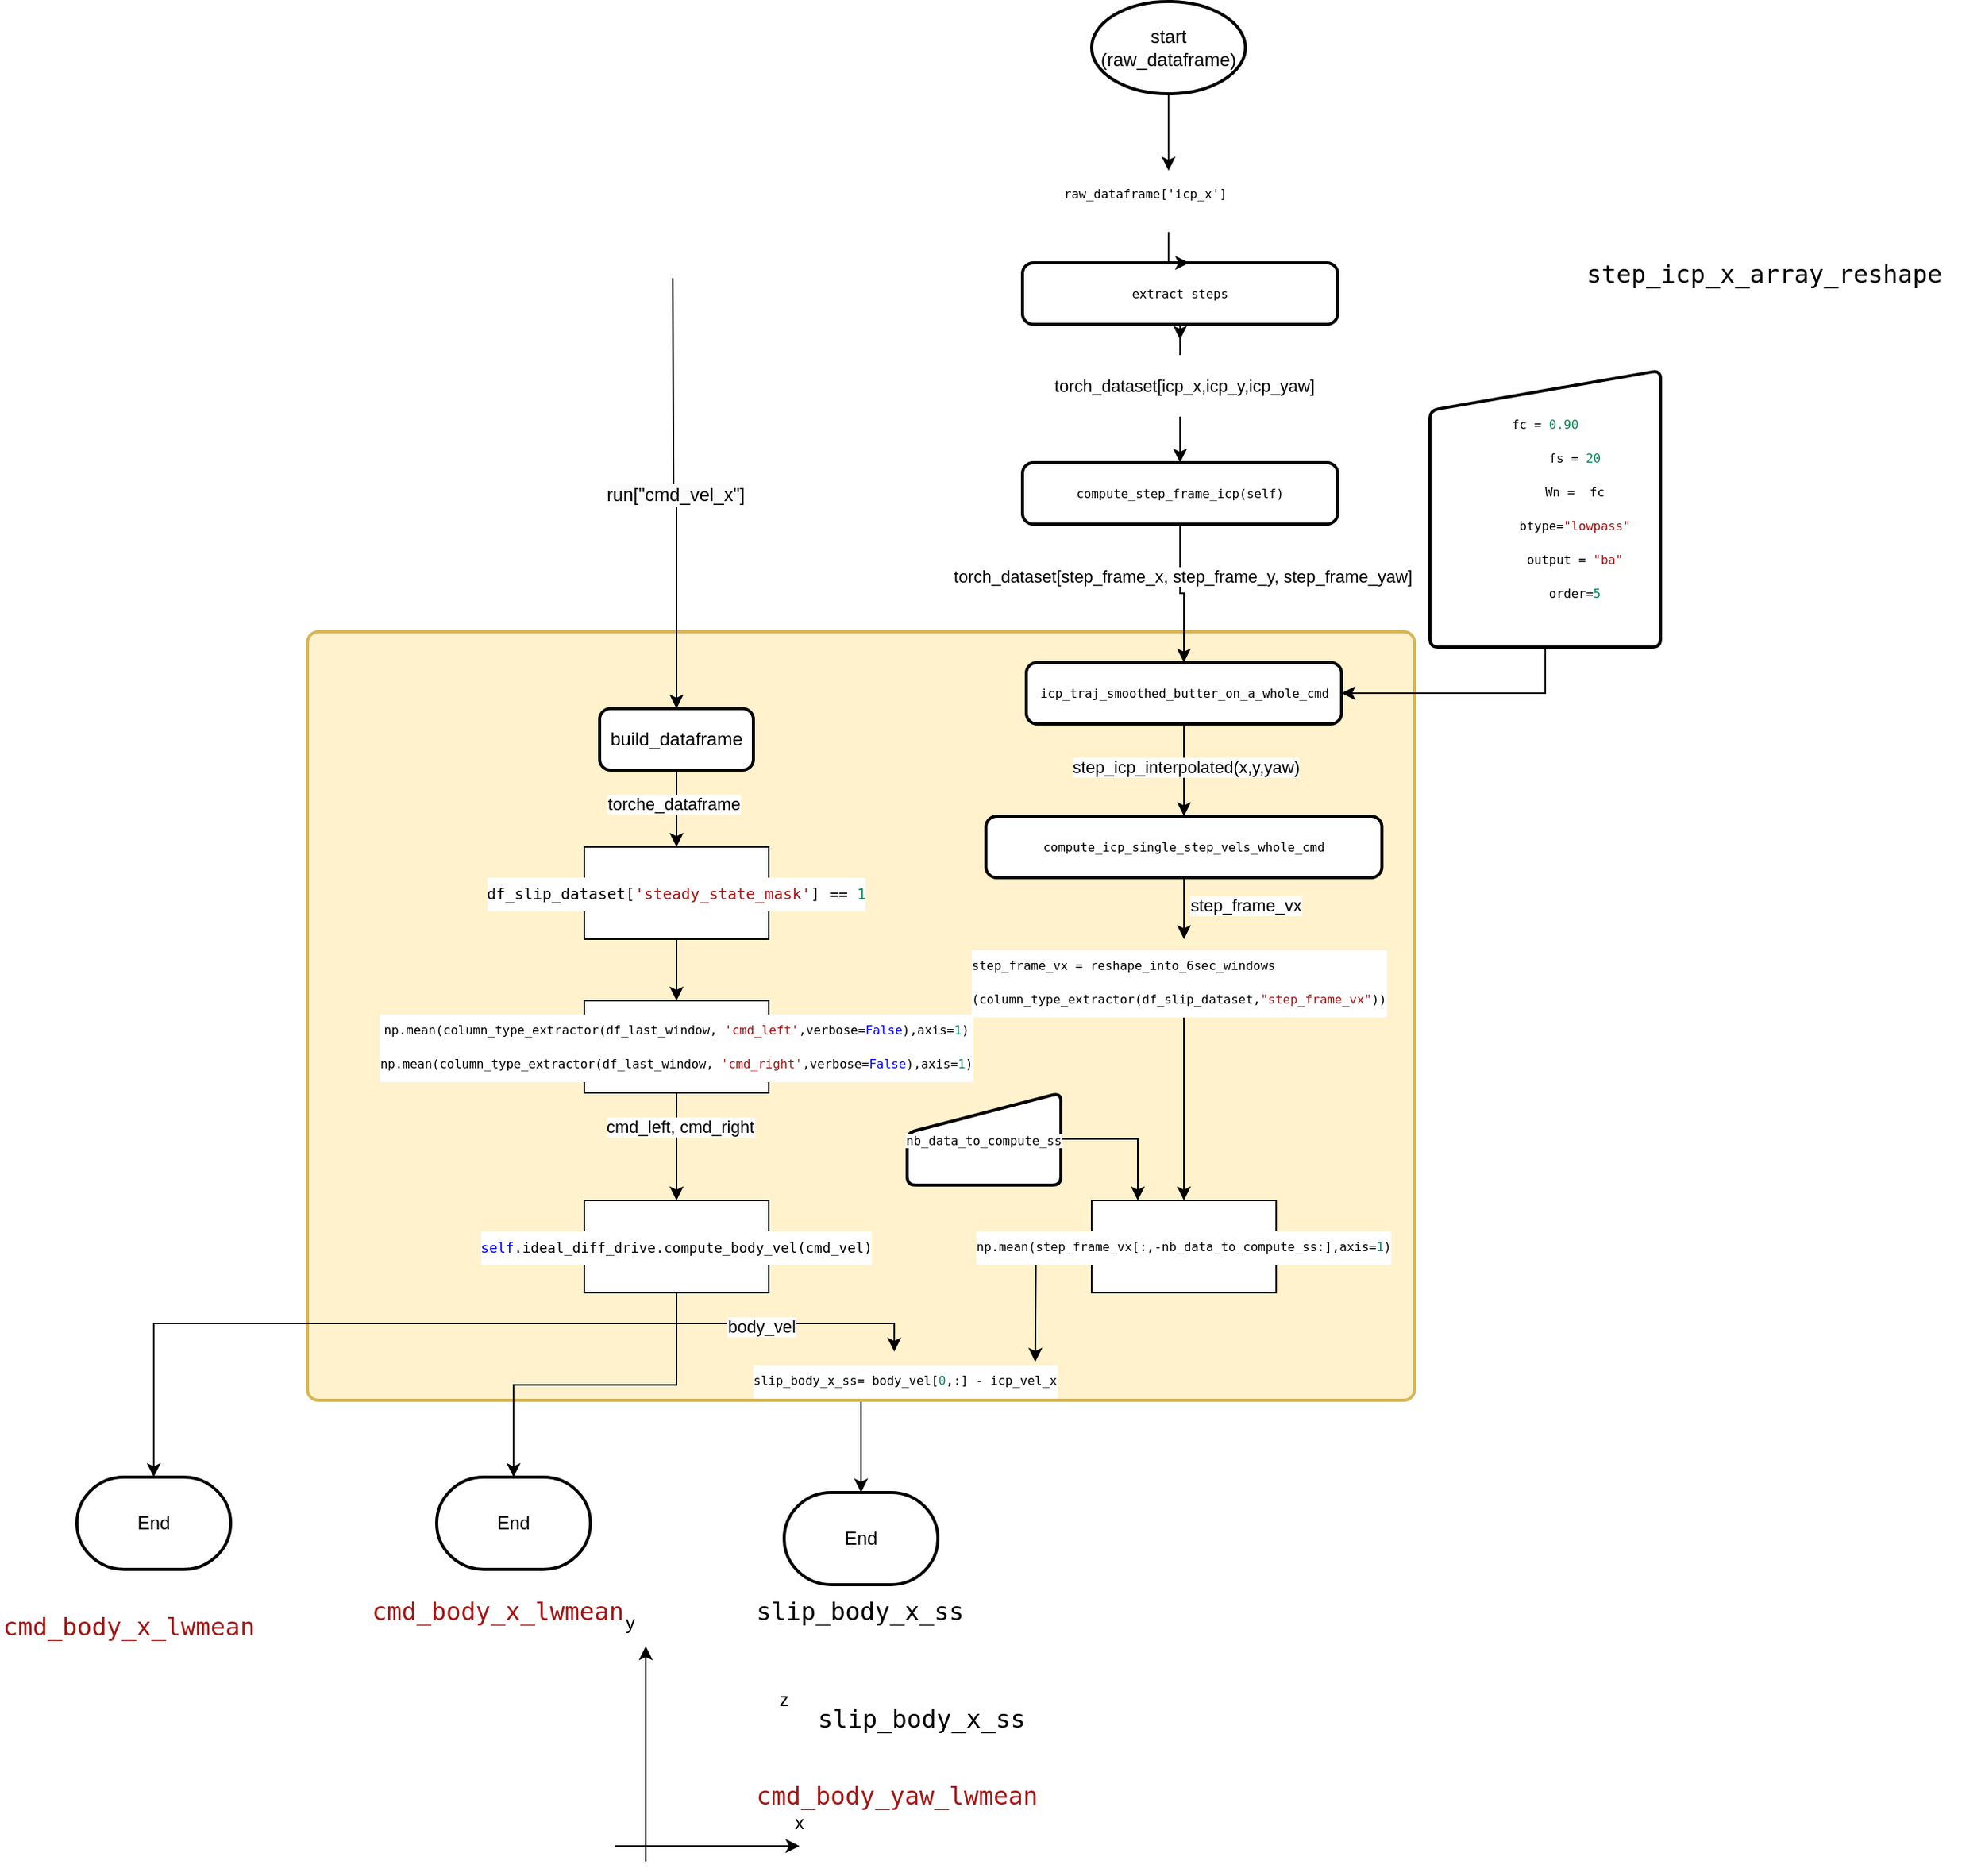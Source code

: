 <mxfile version="24.8.0">
  <diagram name="Page-1" id="_7Mi47ndJOTU_JMogV5w">
    <mxGraphModel dx="819" dy="1687" grid="1" gridSize="10" guides="1" tooltips="1" connect="1" arrows="1" fold="1" page="1" pageScale="1" pageWidth="827" pageHeight="1169" math="0" shadow="0">
      <root>
        <mxCell id="0" />
        <mxCell id="1" parent="0" />
        <mxCell id="ng3_SrWdMYkmazwFXMpG-20" style="edgeStyle=orthogonalEdgeStyle;rounded=0;orthogonalLoop=1;jettySize=auto;html=1;" edge="1" parent="1" source="k5P6EOGQu1ZiepA7MPoY-40" target="k5P6EOGQu1ZiepA7MPoY-16">
          <mxGeometry relative="1" as="geometry" />
        </mxCell>
        <mxCell id="k5P6EOGQu1ZiepA7MPoY-40" value="" style="rounded=1;whiteSpace=wrap;html=1;absoluteArcSize=1;arcSize=14;strokeWidth=2;fillColor=#fff2cc;strokeColor=#d6b656;" parent="1" vertex="1">
          <mxGeometry x="300" y="330" width="720" height="500" as="geometry" />
        </mxCell>
        <mxCell id="k5P6EOGQu1ZiepA7MPoY-4" value="&lt;div style=&quot;color: #000000;background-color: #ffffff;font-family: &#39;Droid Sans Mono&#39;, &#39;monospace&#39;, monospace;font-weight: normal;font-size: 16px;line-height: 22px;white-space: pre;&quot;&gt;&lt;div&gt;&lt;span style=&quot;color: #000000;&quot;&gt;slip_body_x_ss&lt;/span&gt;&lt;/div&gt;&lt;/div&gt;" style="text;whiteSpace=wrap;html=1;" parent="1" vertex="1">
          <mxGeometry x="630" y="1020" width="170" height="50" as="geometry" />
        </mxCell>
        <mxCell id="k5P6EOGQu1ZiepA7MPoY-5" value="" style="endArrow=classic;html=1;rounded=0;" parent="1" edge="1">
          <mxGeometry width="50" height="50" relative="1" as="geometry">
            <mxPoint x="520" y="1130" as="sourcePoint" />
            <mxPoint x="520" y="990" as="targetPoint" />
          </mxGeometry>
        </mxCell>
        <mxCell id="k5P6EOGQu1ZiepA7MPoY-6" value="" style="endArrow=classic;html=1;rounded=0;" parent="1" edge="1">
          <mxGeometry width="50" height="50" relative="1" as="geometry">
            <mxPoint x="500" y="1120" as="sourcePoint" />
            <mxPoint x="620" y="1120" as="targetPoint" />
          </mxGeometry>
        </mxCell>
        <mxCell id="k5P6EOGQu1ZiepA7MPoY-7" value="z" style="text;html=1;align=center;verticalAlign=middle;whiteSpace=wrap;rounded=0;" parent="1" vertex="1">
          <mxGeometry x="580" y="1010" width="60" height="30" as="geometry" />
        </mxCell>
        <mxCell id="k5P6EOGQu1ZiepA7MPoY-9" value="x" style="text;html=1;align=center;verticalAlign=middle;whiteSpace=wrap;rounded=0;" parent="1" vertex="1">
          <mxGeometry x="590" y="1090" width="60" height="30" as="geometry" />
        </mxCell>
        <mxCell id="k5P6EOGQu1ZiepA7MPoY-11" value="y" style="text;html=1;align=center;verticalAlign=middle;whiteSpace=wrap;rounded=0;" parent="1" vertex="1">
          <mxGeometry x="480" y="960" width="60" height="30" as="geometry" />
        </mxCell>
        <mxCell id="k5P6EOGQu1ZiepA7MPoY-12" value="&lt;div style=&quot;color: #000000;background-color: #ffffff;font-family: &#39;Droid Sans Mono&#39;, &#39;monospace&#39;, monospace;font-weight: normal;font-size: 16px;line-height: 22px;white-space: pre;&quot;&gt;&lt;div&gt;&lt;span style=&quot;color: #a31515;&quot;&gt;cmd_body_yaw_lwmean&lt;/span&gt;&lt;/div&gt;&lt;/div&gt;" style="text;whiteSpace=wrap;html=1;" parent="1" vertex="1">
          <mxGeometry x="590" y="1070" width="220" height="50" as="geometry" />
        </mxCell>
        <mxCell id="ng3_SrWdMYkmazwFXMpG-19" value="&lt;span style=&quot;color: rgb(0, 0, 0); font-family: Helvetica; font-size: 12px; font-style: normal; font-variant-ligatures: normal; font-variant-caps: normal; font-weight: 400; letter-spacing: normal; orphans: 2; text-align: center; text-indent: 0px; text-transform: none; widows: 2; word-spacing: 0px; -webkit-text-stroke-width: 0px; white-space: normal; background-color: rgb(251, 251, 251); text-decoration-thickness: initial; text-decoration-style: initial; text-decoration-color: initial; display: inline !important; float: none;&quot;&gt;run[&quot;cmd_vel_x&quot;]&lt;/span&gt;" style="edgeStyle=orthogonalEdgeStyle;rounded=0;orthogonalLoop=1;jettySize=auto;html=1;" edge="1" parent="1" target="ng3_SrWdMYkmazwFXMpG-15">
          <mxGeometry relative="1" as="geometry">
            <mxPoint x="537.571" y="100" as="sourcePoint" />
          </mxGeometry>
        </mxCell>
        <mxCell id="k5P6EOGQu1ZiepA7MPoY-16" value="End" style="strokeWidth=2;html=1;shape=mxgraph.flowchart.terminator;whiteSpace=wrap;" parent="1" vertex="1">
          <mxGeometry x="610" y="890" width="100" height="60" as="geometry" />
        </mxCell>
        <mxCell id="k5P6EOGQu1ZiepA7MPoY-27" style="edgeStyle=orthogonalEdgeStyle;rounded=0;orthogonalLoop=1;jettySize=auto;html=1;exitX=0.5;exitY=1;exitDx=0;exitDy=0;" parent="1" target="k5P6EOGQu1ZiepA7MPoY-23" edge="1" source="ng3_SrWdMYkmazwFXMpG-15">
          <mxGeometry relative="1" as="geometry">
            <mxPoint x="480" y="365" as="sourcePoint" />
          </mxGeometry>
        </mxCell>
        <mxCell id="k5P6EOGQu1ZiepA7MPoY-28" value="torche_dataframe" style="edgeLabel;html=1;align=center;verticalAlign=middle;resizable=0;points=[];" parent="k5P6EOGQu1ZiepA7MPoY-27" vertex="1" connectable="0">
          <mxGeometry x="-0.121" y="-2" relative="1" as="geometry">
            <mxPoint as="offset" />
          </mxGeometry>
        </mxCell>
        <mxCell id="k5P6EOGQu1ZiepA7MPoY-35" style="edgeStyle=orthogonalEdgeStyle;rounded=0;orthogonalLoop=1;jettySize=auto;html=1;exitX=0.5;exitY=1;exitDx=0;exitDy=0;" parent="1" source="k5P6EOGQu1ZiepA7MPoY-37" edge="1">
          <mxGeometry relative="1" as="geometry">
            <mxPoint x="870" y="700" as="targetPoint" />
            <mxPoint x="860" y="490" as="sourcePoint" />
          </mxGeometry>
        </mxCell>
        <mxCell id="ng3_SrWdMYkmazwFXMpG-13" style="edgeStyle=orthogonalEdgeStyle;rounded=0;orthogonalLoop=1;jettySize=auto;html=1;" edge="1" parent="1" source="k5P6EOGQu1ZiepA7MPoY-17" target="ng3_SrWdMYkmazwFXMpG-9">
          <mxGeometry relative="1" as="geometry" />
        </mxCell>
        <mxCell id="k5P6EOGQu1ZiepA7MPoY-17" value="start (raw_dataframe)" style="strokeWidth=2;html=1;shape=mxgraph.flowchart.start_1;whiteSpace=wrap;" parent="1" vertex="1">
          <mxGeometry x="810" y="-80" width="100" height="60" as="geometry" />
        </mxCell>
        <mxCell id="k5P6EOGQu1ZiepA7MPoY-18" value="&lt;div style=&quot;color: #000000;background-color: #ffffff;font-family: &#39;Droid Sans Mono&#39;, &#39;monospace&#39;, monospace;font-weight: normal;font-size: 16px;line-height: 22px;white-space: pre;&quot;&gt;&lt;div&gt;&lt;span style=&quot;color: #000000;&quot;&gt;slip_body_x_ss&lt;/span&gt;&lt;/div&gt;&lt;/div&gt;" style="text;whiteSpace=wrap;html=1;" parent="1" vertex="1">
          <mxGeometry x="590" y="950" width="170" height="50" as="geometry" />
        </mxCell>
        <mxCell id="k5P6EOGQu1ZiepA7MPoY-19" value="&lt;div style=&quot;color: rgb(0, 0, 0); background-color: rgb(255, 255, 255); font-family: &amp;quot;Droid Sans Mono&amp;quot;, &amp;quot;monospace&amp;quot;, monospace; font-weight: normal; font-size: 8px; line-height: 22px; white-space: pre;&quot;&gt;&lt;div style=&quot;&quot;&gt;&lt;span style=&quot;&quot;&gt;slip_body_x_ss&lt;/span&gt;&lt;span style=&quot;color: rgb(0, 0, 0);&quot;&gt;= body_vel[&lt;/span&gt;&lt;span style=&quot;color: rgb(9, 134, 88);&quot;&gt;0&lt;/span&gt;&lt;span style=&quot;color: rgb(0, 0, 0);&quot;&gt;,:] - icp_vel_x&lt;/span&gt;&lt;/div&gt;&lt;/div&gt;" style="text;whiteSpace=wrap;html=1;fontSize=11;" parent="1" vertex="1">
          <mxGeometry x="587.5" y="800" width="255" height="30" as="geometry" />
        </mxCell>
        <mxCell id="k5P6EOGQu1ZiepA7MPoY-21" style="edgeStyle=orthogonalEdgeStyle;rounded=0;orthogonalLoop=1;jettySize=auto;html=1;entryX=0.369;entryY=-0.056;entryDx=0;entryDy=0;entryPerimeter=0;" parent="1" source="k5P6EOGQu1ZiepA7MPoY-20" target="k5P6EOGQu1ZiepA7MPoY-19" edge="1">
          <mxGeometry relative="1" as="geometry" />
        </mxCell>
        <mxCell id="k5P6EOGQu1ZiepA7MPoY-26" value="body_vel" style="edgeLabel;html=1;align=center;verticalAlign=middle;resizable=0;points=[];" parent="k5P6EOGQu1ZiepA7MPoY-21" vertex="1" connectable="0">
          <mxGeometry x="-0.167" y="-2" relative="1" as="geometry">
            <mxPoint as="offset" />
          </mxGeometry>
        </mxCell>
        <mxCell id="k5P6EOGQu1ZiepA7MPoY-20" value="&lt;div style=&quot;background-color: rgb(255, 255, 255); font-family: &amp;quot;Droid Sans Mono&amp;quot;, &amp;quot;monospace&amp;quot;, monospace; font-size: 9px; line-height: 22px; white-space: pre;&quot;&gt;&lt;span style=&quot;color: rgb(0, 0, 255); font-size: 9px;&quot;&gt;self&lt;/span&gt;.ideal_diff_drive.compute_body_vel(cmd_vel)&lt;/div&gt;" style="rounded=0;whiteSpace=wrap;html=1;fontSize=9;" parent="1" vertex="1">
          <mxGeometry x="480" y="700" width="120" height="60" as="geometry" />
        </mxCell>
        <mxCell id="k5P6EOGQu1ZiepA7MPoY-24" style="edgeStyle=orthogonalEdgeStyle;rounded=0;orthogonalLoop=1;jettySize=auto;html=1;entryX=0.5;entryY=0;entryDx=0;entryDy=0;" parent="1" source="k5P6EOGQu1ZiepA7MPoY-22" target="k5P6EOGQu1ZiepA7MPoY-20" edge="1">
          <mxGeometry relative="1" as="geometry" />
        </mxCell>
        <mxCell id="k5P6EOGQu1ZiepA7MPoY-25" value="cmd_left, cmd_right" style="edgeLabel;html=1;align=center;verticalAlign=middle;resizable=0;points=[];" parent="k5P6EOGQu1ZiepA7MPoY-24" vertex="1" connectable="0">
          <mxGeometry x="-0.372" y="2" relative="1" as="geometry">
            <mxPoint as="offset" />
          </mxGeometry>
        </mxCell>
        <mxCell id="k5P6EOGQu1ZiepA7MPoY-22" value="&lt;div style=&quot;background-color: rgb(255, 255, 255); font-family: &amp;quot;Droid Sans Mono&amp;quot;, &amp;quot;monospace&amp;quot;, monospace; line-height: 22px; white-space: pre;&quot;&gt;&lt;font style=&quot;font-size: 8px;&quot;&gt;np.mean(column_type_extractor(df_last_window, &lt;span style=&quot;color: rgb(163, 21, 21);&quot;&gt;&#39;cmd_left&#39;&lt;/span&gt;,verbose=&lt;span style=&quot;color: rgb(0, 0, 255);&quot;&gt;False&lt;/span&gt;),axis=&lt;span style=&quot;color: rgb(9, 134, 88);&quot;&gt;1&lt;/span&gt;)&lt;/font&gt;&lt;/div&gt;&lt;div style=&quot;background-color: rgb(255, 255, 255); font-family: &amp;quot;Droid Sans Mono&amp;quot;, &amp;quot;monospace&amp;quot;, monospace; line-height: 22px; white-space: pre;&quot;&gt;&lt;div style=&quot;line-height: 22px;&quot;&gt;&lt;font style=&quot;font-size: 8px;&quot;&gt;np.mean(column_type_extractor(df_last_window, &lt;span style=&quot;color: rgb(163, 21, 21);&quot;&gt;&#39;cmd_right&#39;&lt;/span&gt;,verbose=&lt;span style=&quot;color: rgb(0, 0, 255);&quot;&gt;False&lt;/span&gt;),axis=&lt;span style=&quot;color: rgb(9, 134, 88);&quot;&gt;1&lt;/span&gt;)&lt;/font&gt;&lt;/div&gt;&lt;/div&gt;" style="rounded=0;whiteSpace=wrap;html=1;fontSize=8;" parent="1" vertex="1">
          <mxGeometry x="480" y="570" width="120" height="60" as="geometry" />
        </mxCell>
        <mxCell id="k5P6EOGQu1ZiepA7MPoY-33" style="edgeStyle=orthogonalEdgeStyle;rounded=0;orthogonalLoop=1;jettySize=auto;html=1;" parent="1" source="k5P6EOGQu1ZiepA7MPoY-23" target="k5P6EOGQu1ZiepA7MPoY-22" edge="1">
          <mxGeometry relative="1" as="geometry" />
        </mxCell>
        <mxCell id="k5P6EOGQu1ZiepA7MPoY-23" value="&lt;div style=&quot;background-color: rgb(255, 255, 255); font-family: &amp;quot;Droid Sans Mono&amp;quot;, &amp;quot;monospace&amp;quot;, monospace; font-size: 10px; line-height: 22px; white-space: pre;&quot;&gt;df_slip_dataset[&lt;span style=&quot;color: rgb(163, 21, 21); font-size: 10px;&quot;&gt;&#39;steady_state_mask&#39;&lt;/span&gt;] == &lt;span style=&quot;color: rgb(9, 134, 88); font-size: 10px;&quot;&gt;1&lt;/span&gt;&lt;/div&gt;" style="rounded=0;whiteSpace=wrap;html=1;fontSize=10;" parent="1" vertex="1">
          <mxGeometry x="480" y="470" width="120" height="60" as="geometry" />
        </mxCell>
        <mxCell id="k5P6EOGQu1ZiepA7MPoY-32" style="edgeStyle=orthogonalEdgeStyle;rounded=0;orthogonalLoop=1;jettySize=auto;html=1;" parent="1" source="k5P6EOGQu1ZiepA7MPoY-29" edge="1">
          <mxGeometry relative="1" as="geometry">
            <mxPoint x="773.333" y="805" as="targetPoint" />
          </mxGeometry>
        </mxCell>
        <mxCell id="k5P6EOGQu1ZiepA7MPoY-29" value="&lt;div style=&quot;background-color: rgb(255, 255, 255); font-family: &amp;quot;Droid Sans Mono&amp;quot;, &amp;quot;monospace&amp;quot;, monospace; font-size: 8px; line-height: 22px; white-space: pre;&quot;&gt;&lt;div style=&quot;font-size: 8px; line-height: 22px;&quot;&gt;np.mean(step_frame_vx[:,-nb_data_to_compute_ss:],axis=&lt;span style=&quot;color: rgb(9, 134, 88); font-size: 8px;&quot;&gt;1&lt;/span&gt;)&lt;/div&gt;&lt;/div&gt;" style="rounded=0;whiteSpace=wrap;html=1;fontSize=8;" parent="1" vertex="1">
          <mxGeometry x="810" y="700" width="120" height="60" as="geometry" />
        </mxCell>
        <mxCell id="k5P6EOGQu1ZiepA7MPoY-31" style="edgeStyle=orthogonalEdgeStyle;rounded=0;orthogonalLoop=1;jettySize=auto;html=1;entryX=0.25;entryY=0;entryDx=0;entryDy=0;" parent="1" source="k5P6EOGQu1ZiepA7MPoY-30" target="k5P6EOGQu1ZiepA7MPoY-29" edge="1">
          <mxGeometry relative="1" as="geometry" />
        </mxCell>
        <mxCell id="k5P6EOGQu1ZiepA7MPoY-30" value="&lt;span style=&quot;font-family: &amp;quot;Droid Sans Mono&amp;quot;, &amp;quot;monospace&amp;quot;, monospace; font-size: 8px; white-space: pre; background-color: rgb(255, 255, 255);&quot;&gt;nb_data_to_compute_ss&lt;/span&gt;" style="html=1;strokeWidth=2;shape=manualInput;whiteSpace=wrap;rounded=1;size=26;arcSize=11;" parent="1" vertex="1">
          <mxGeometry x="690" y="630" width="100" height="60" as="geometry" />
        </mxCell>
        <mxCell id="k5P6EOGQu1ZiepA7MPoY-37" value="&lt;div style=&quot;color: rgb(0, 0, 0); background-color: rgb(255, 255, 255); font-family: &amp;quot;Droid Sans Mono&amp;quot;, &amp;quot;monospace&amp;quot;, monospace; font-weight: normal; font-size: 8px; line-height: 22px; white-space: pre;&quot;&gt;&lt;div&gt;&lt;span style=&quot;color: #000000;&quot;&gt;step_frame_vx = reshape_into_6sec_windows&lt;br/&gt;(column_type_extractor(df_slip_dataset,&lt;/span&gt;&lt;span style=&quot;color: #a31515;&quot;&gt;&quot;step_frame_vx&quot;&lt;/span&gt;&lt;span style=&quot;color: #000000;&quot;&gt;))&lt;/span&gt;&lt;/div&gt;&lt;/div&gt;" style="text;whiteSpace=wrap;html=1;" parent="1" vertex="1">
          <mxGeometry x="730" y="530" width="280" height="50" as="geometry" />
        </mxCell>
        <mxCell id="k5P6EOGQu1ZiepA7MPoY-48" style="edgeStyle=orthogonalEdgeStyle;rounded=0;orthogonalLoop=1;jettySize=auto;html=1;" parent="1" source="k5P6EOGQu1ZiepA7MPoY-43" target="k5P6EOGQu1ZiepA7MPoY-47" edge="1">
          <mxGeometry relative="1" as="geometry" />
        </mxCell>
        <mxCell id="k5P6EOGQu1ZiepA7MPoY-49" value="step_icp_interpolated(x,y,yaw)" style="edgeLabel;html=1;align=center;verticalAlign=middle;resizable=0;points=[];" parent="k5P6EOGQu1ZiepA7MPoY-48" vertex="1" connectable="0">
          <mxGeometry x="-0.085" y="1" relative="1" as="geometry">
            <mxPoint as="offset" />
          </mxGeometry>
        </mxCell>
        <mxCell id="k5P6EOGQu1ZiepA7MPoY-43" value="&lt;span style=&quot;font-family: &amp;quot;Droid Sans Mono&amp;quot;, &amp;quot;monospace&amp;quot;, monospace; font-size: 8px; text-align: left; white-space: pre; background-color: rgb(255, 255, 255);&quot;&gt;icp_traj_smoothed_butter_on_a_whole_cmd&lt;/span&gt;" style="rounded=1;whiteSpace=wrap;html=1;absoluteArcSize=1;arcSize=14;strokeWidth=2;fontSize=8;" parent="1" vertex="1">
          <mxGeometry x="767.5" y="350" width="205" height="40" as="geometry" />
        </mxCell>
        <mxCell id="k5P6EOGQu1ZiepA7MPoY-46" style="edgeStyle=orthogonalEdgeStyle;rounded=0;orthogonalLoop=1;jettySize=auto;html=1;exitX=0.5;exitY=1;exitDx=0;exitDy=0;" parent="1" source="k5P6EOGQu1ZiepA7MPoY-45" target="k5P6EOGQu1ZiepA7MPoY-43" edge="1">
          <mxGeometry relative="1" as="geometry">
            <Array as="points">
              <mxPoint x="1105" y="370" />
            </Array>
          </mxGeometry>
        </mxCell>
        <mxCell id="k5P6EOGQu1ZiepA7MPoY-45" value="&lt;div style=&quot;background-color: rgb(255, 255, 255); font-family: &amp;quot;Droid Sans Mono&amp;quot;, &amp;quot;monospace&amp;quot;, monospace; line-height: 22px; white-space: pre; font-size: 8px;&quot;&gt;&lt;div&gt;fc = &lt;span style=&quot;color: #098658;&quot;&gt;0.90&lt;/span&gt;&lt;/div&gt;&lt;div&gt;        fs = &lt;span style=&quot;color: #098658;&quot;&gt;20&lt;/span&gt;&lt;/div&gt;&lt;div&gt;        Wn =  fc&lt;/div&gt;&lt;div&gt;        btype=&lt;span style=&quot;color: #a31515;&quot;&gt;&quot;lowpass&quot;&lt;/span&gt;&lt;/div&gt;&lt;div&gt;        output = &lt;span style=&quot;color: #a31515;&quot;&gt;&quot;ba&quot;&lt;/span&gt;&lt;/div&gt;&lt;div&gt;        order=&lt;span style=&quot;color: #098658;&quot;&gt;5&lt;/span&gt;&lt;/div&gt;&lt;/div&gt;" style="html=1;strokeWidth=2;shape=manualInput;whiteSpace=wrap;rounded=1;size=26;arcSize=11;" parent="1" vertex="1">
          <mxGeometry x="1030" y="160" width="150" height="180" as="geometry" />
        </mxCell>
        <mxCell id="k5P6EOGQu1ZiepA7MPoY-50" style="edgeStyle=orthogonalEdgeStyle;rounded=0;orthogonalLoop=1;jettySize=auto;html=1;" parent="1" source="k5P6EOGQu1ZiepA7MPoY-47" target="k5P6EOGQu1ZiepA7MPoY-37" edge="1">
          <mxGeometry relative="1" as="geometry">
            <mxPoint x="870.0" y="380" as="targetPoint" />
            <Array as="points">
              <mxPoint x="870" y="510" />
              <mxPoint x="870" y="510" />
            </Array>
          </mxGeometry>
        </mxCell>
        <mxCell id="ng3_SrWdMYkmazwFXMpG-14" value="step_frame_vx" style="edgeLabel;html=1;align=center;verticalAlign=middle;resizable=0;points=[];" vertex="1" connectable="0" parent="k5P6EOGQu1ZiepA7MPoY-50">
          <mxGeometry x="-0.097" y="5" relative="1" as="geometry">
            <mxPoint x="35" as="offset" />
          </mxGeometry>
        </mxCell>
        <mxCell id="k5P6EOGQu1ZiepA7MPoY-47" value="&lt;div style=&quot;background-color: rgb(255, 255, 255); font-family: &amp;quot;Droid Sans Mono&amp;quot;, &amp;quot;monospace&amp;quot;, monospace; font-size: 8px; line-height: 22px; white-space: pre;&quot;&gt;compute_icp_single_step_vels_whole_cmd&lt;/div&gt;" style="rounded=1;whiteSpace=wrap;html=1;absoluteArcSize=1;arcSize=14;strokeWidth=2;fontSize=8;" parent="1" vertex="1">
          <mxGeometry x="741.25" y="450" width="257.5" height="40" as="geometry" />
        </mxCell>
        <mxCell id="ng3_SrWdMYkmazwFXMpG-1" value="&lt;div style=&quot;color: #000000;background-color: #ffffff;font-family: &#39;Droid Sans Mono&#39;, &#39;monospace&#39;, monospace;font-weight: normal;font-size: 16px;line-height: 22px;white-space: pre;&quot;&gt;&lt;div&gt;&lt;span style=&quot;color: #000000;&quot;&gt;step_icp_x_array_reshape&lt;/span&gt;&lt;/div&gt;&lt;/div&gt;" style="text;whiteSpace=wrap;html=1;" vertex="1" parent="1">
          <mxGeometry x="1130" y="80" width="260" height="50" as="geometry" />
        </mxCell>
        <mxCell id="ng3_SrWdMYkmazwFXMpG-3" style="edgeStyle=orthogonalEdgeStyle;rounded=0;orthogonalLoop=1;jettySize=auto;html=1;" edge="1" parent="1" source="ng3_SrWdMYkmazwFXMpG-2" target="k5P6EOGQu1ZiepA7MPoY-43">
          <mxGeometry relative="1" as="geometry" />
        </mxCell>
        <mxCell id="ng3_SrWdMYkmazwFXMpG-4" value="torch_dataset[step_frame_x, step_frame_y, step_frame_yaw]" style="edgeLabel;html=1;align=center;verticalAlign=middle;resizable=0;points=[];" vertex="1" connectable="0" parent="ng3_SrWdMYkmazwFXMpG-3">
          <mxGeometry x="-0.264" y="1" relative="1" as="geometry">
            <mxPoint as="offset" />
          </mxGeometry>
        </mxCell>
        <mxCell id="ng3_SrWdMYkmazwFXMpG-2" value="&lt;span style=&quot;font-family: &amp;quot;Droid Sans Mono&amp;quot;, &amp;quot;monospace&amp;quot;, monospace; font-size: 8px; text-align: left; white-space: pre; background-color: rgb(255, 255, 255);&quot;&gt;compute_step_frame_icp(self)&lt;/span&gt;" style="rounded=1;whiteSpace=wrap;html=1;absoluteArcSize=1;arcSize=14;strokeWidth=2;fontSize=8;" vertex="1" parent="1">
          <mxGeometry x="765" y="220" width="205" height="40" as="geometry" />
        </mxCell>
        <mxCell id="ng3_SrWdMYkmazwFXMpG-7" style="edgeStyle=orthogonalEdgeStyle;rounded=0;orthogonalLoop=1;jettySize=auto;html=1;entryX=0.5;entryY=0;entryDx=0;entryDy=0;" edge="1" parent="1" source="ng3_SrWdMYkmazwFXMpG-5" target="ng3_SrWdMYkmazwFXMpG-2">
          <mxGeometry relative="1" as="geometry" />
        </mxCell>
        <mxCell id="ng3_SrWdMYkmazwFXMpG-5" value="&lt;div style=&quot;color: #000000;background-color: #ffffff;font-family: &#39;Droid Sans Mono&#39;, &#39;monospace&#39;, monospace;font-weight: normal;font-size: 16px;line-height: 22px;white-space: pre;&quot;&gt;&lt;br&gt;&lt;/div&gt;" style="text;whiteSpace=wrap;html=1;" vertex="1" parent="1">
          <mxGeometry x="717.5" y="140" width="300" height="50" as="geometry" />
        </mxCell>
        <mxCell id="ng3_SrWdMYkmazwFXMpG-6" value="torch_dataset[icp_x,icp_y,icp_yaw]" style="edgeLabel;html=1;align=center;verticalAlign=middle;resizable=0;points=[];" vertex="1" connectable="0" parent="1">
          <mxGeometry x="870.003" y="170.003" as="geometry" />
        </mxCell>
        <mxCell id="ng3_SrWdMYkmazwFXMpG-12" style="edgeStyle=orthogonalEdgeStyle;rounded=0;orthogonalLoop=1;jettySize=auto;html=1;" edge="1" parent="1" source="ng3_SrWdMYkmazwFXMpG-8" target="ng3_SrWdMYkmazwFXMpG-5">
          <mxGeometry relative="1" as="geometry" />
        </mxCell>
        <mxCell id="ng3_SrWdMYkmazwFXMpG-8" value="&lt;div style=&quot;text-align: left;&quot;&gt;&lt;font face=&quot;Droid Sans Mono, monospace, monospace&quot;&gt;&lt;span style=&quot;white-space: pre; background-color: rgb(255, 255, 255);&quot;&gt;extract steps&lt;/span&gt;&lt;/font&gt;&lt;/div&gt;" style="rounded=1;whiteSpace=wrap;html=1;absoluteArcSize=1;arcSize=14;strokeWidth=2;fontSize=8;" vertex="1" parent="1">
          <mxGeometry x="765" y="90" width="205" height="40" as="geometry" />
        </mxCell>
        <mxCell id="ng3_SrWdMYkmazwFXMpG-9" value="&lt;span style=&quot;color: rgb(0, 0, 0); font-family: &amp;quot;Droid Sans Mono&amp;quot;, monospace, monospace; font-size: 8px; font-style: normal; font-variant-ligatures: normal; font-variant-caps: normal; font-weight: 400; letter-spacing: normal; orphans: 2; text-align: left; text-indent: 0px; text-transform: none; widows: 2; word-spacing: 0px; -webkit-text-stroke-width: 0px; white-space: pre; background-color: rgb(255, 255, 255); text-decoration-thickness: initial; text-decoration-style: initial; text-decoration-color: initial; display: inline !important; float: none;&quot;&gt;raw_dataframe[&#39;icp_x&#39;]&lt;/span&gt;" style="text;whiteSpace=wrap;html=1;" vertex="1" parent="1">
          <mxGeometry x="790" y="30" width="140" height="40" as="geometry" />
        </mxCell>
        <mxCell id="ng3_SrWdMYkmazwFXMpG-10" style="edgeStyle=orthogonalEdgeStyle;rounded=0;orthogonalLoop=1;jettySize=auto;html=1;entryX=0.529;entryY=-0.005;entryDx=0;entryDy=0;entryPerimeter=0;" edge="1" parent="1" source="ng3_SrWdMYkmazwFXMpG-9" target="ng3_SrWdMYkmazwFXMpG-8">
          <mxGeometry relative="1" as="geometry" />
        </mxCell>
        <mxCell id="ng3_SrWdMYkmazwFXMpG-15" value="build_dataframe" style="rounded=1;whiteSpace=wrap;html=1;absoluteArcSize=1;arcSize=14;strokeWidth=2;" vertex="1" parent="1">
          <mxGeometry x="490" y="380" width="100" height="40" as="geometry" />
        </mxCell>
        <mxCell id="ng3_SrWdMYkmazwFXMpG-22" style="edgeStyle=orthogonalEdgeStyle;rounded=0;orthogonalLoop=1;jettySize=auto;html=1;entryX=0.5;entryY=0;entryDx=0;entryDy=0;entryPerimeter=0;" edge="1" parent="1" source="k5P6EOGQu1ZiepA7MPoY-20" target="k5P6EOGQu1ZiepA7MPoY-1">
          <mxGeometry relative="1" as="geometry">
            <Array as="points">
              <mxPoint x="540" y="780" />
              <mxPoint x="200" y="780" />
            </Array>
          </mxGeometry>
        </mxCell>
        <mxCell id="ng3_SrWdMYkmazwFXMpG-25" style="edgeStyle=orthogonalEdgeStyle;rounded=0;orthogonalLoop=1;jettySize=auto;html=1;entryX=0.5;entryY=0;entryDx=0;entryDy=0;entryPerimeter=0;" edge="1" parent="1" source="k5P6EOGQu1ZiepA7MPoY-20" target="ng3_SrWdMYkmazwFXMpG-23">
          <mxGeometry relative="1" as="geometry" />
        </mxCell>
        <mxCell id="ng3_SrWdMYkmazwFXMpG-26" value="" style="group" vertex="1" connectable="0" parent="1">
          <mxGeometry x="100" y="880" width="440" height="130" as="geometry" />
        </mxCell>
        <mxCell id="k5P6EOGQu1ZiepA7MPoY-13" value="&lt;div style=&quot;color: #000000;background-color: #ffffff;font-family: &#39;Droid Sans Mono&#39;, &#39;monospace&#39;, monospace;font-weight: normal;font-size: 16px;line-height: 22px;white-space: pre;&quot;&gt;&lt;div&gt;&lt;span style=&quot;color: #a31515;&quot;&gt;cmd_body_x_lwmean&lt;/span&gt;&lt;/div&gt;&lt;/div&gt;" style="text;whiteSpace=wrap;html=1;" parent="ng3_SrWdMYkmazwFXMpG-26" vertex="1">
          <mxGeometry x="240" y="70" width="200" height="50" as="geometry" />
        </mxCell>
        <mxCell id="ng3_SrWdMYkmazwFXMpG-23" value="End" style="strokeWidth=2;html=1;shape=mxgraph.flowchart.terminator;whiteSpace=wrap;" vertex="1" parent="ng3_SrWdMYkmazwFXMpG-26">
          <mxGeometry x="284" width="100" height="60" as="geometry" />
        </mxCell>
        <mxCell id="ng3_SrWdMYkmazwFXMpG-24" value="" style="group" vertex="1" connectable="0" parent="ng3_SrWdMYkmazwFXMpG-26">
          <mxGeometry width="200" height="130" as="geometry" />
        </mxCell>
        <mxCell id="k5P6EOGQu1ZiepA7MPoY-1" value="End" style="strokeWidth=2;html=1;shape=mxgraph.flowchart.terminator;whiteSpace=wrap;" parent="ng3_SrWdMYkmazwFXMpG-24" vertex="1">
          <mxGeometry x="50" width="100" height="60" as="geometry" />
        </mxCell>
        <mxCell id="ng3_SrWdMYkmazwFXMpG-21" value="&lt;div style=&quot;color: #000000;background-color: #ffffff;font-family: &#39;Droid Sans Mono&#39;, &#39;monospace&#39;, monospace;font-weight: normal;font-size: 16px;line-height: 22px;white-space: pre;&quot;&gt;&lt;div&gt;&lt;span style=&quot;color: #a31515;&quot;&gt;cmd_body_x_lwmean&lt;/span&gt;&lt;/div&gt;&lt;/div&gt;" style="text;whiteSpace=wrap;html=1;" vertex="1" parent="ng3_SrWdMYkmazwFXMpG-24">
          <mxGeometry y="80" width="200" height="50" as="geometry" />
        </mxCell>
      </root>
    </mxGraphModel>
  </diagram>
</mxfile>
